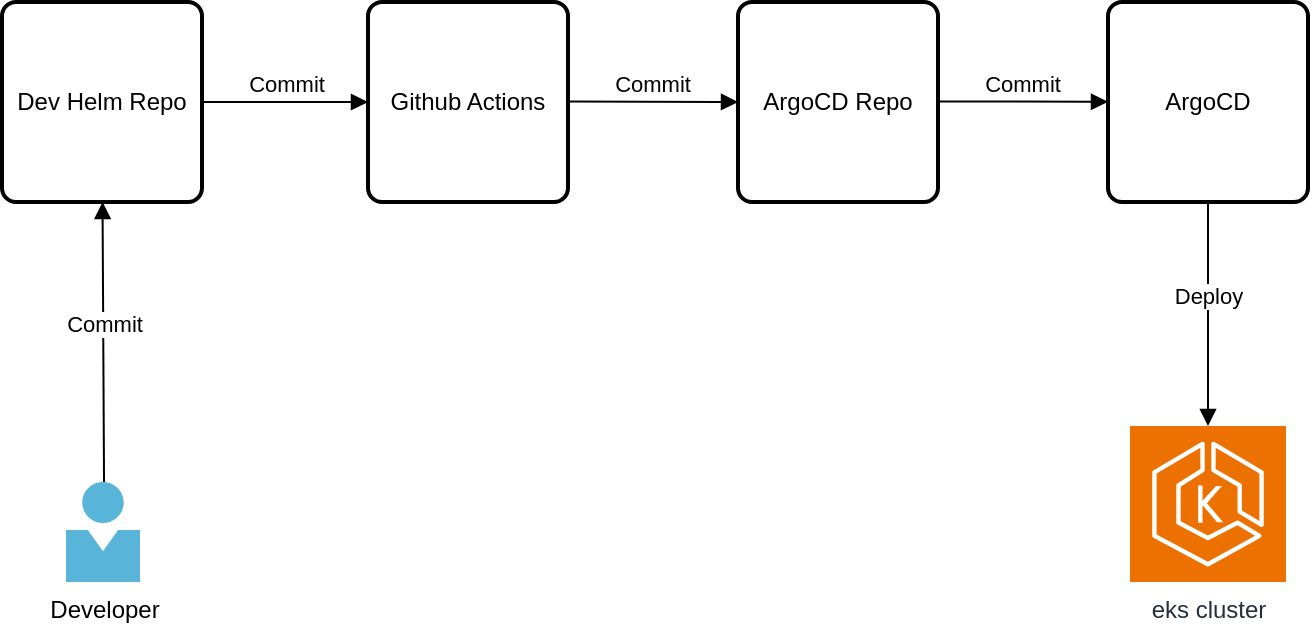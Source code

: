 <mxfile version="24.0.7" type="github">
  <diagram name="Page-1" id="NzYTSZmlCHQrvUX4zyBL">
    <mxGraphModel dx="989" dy="514" grid="1" gridSize="10" guides="1" tooltips="1" connect="1" arrows="1" fold="1" page="1" pageScale="1" pageWidth="850" pageHeight="1100" math="0" shadow="0">
      <root>
        <mxCell id="0" />
        <mxCell id="1" parent="0" />
        <mxCell id="tVQHFspuN1o9Kc-MhsFj-1" value="Dev Helm Repo" style="rounded=1;whiteSpace=wrap;html=1;absoluteArcSize=1;arcSize=14;strokeWidth=2;" vertex="1" parent="1">
          <mxGeometry x="90" y="123" width="100" height="100" as="geometry" />
        </mxCell>
        <mxCell id="tVQHFspuN1o9Kc-MhsFj-2" value="Github Actions" style="rounded=1;whiteSpace=wrap;html=1;absoluteArcSize=1;arcSize=14;strokeWidth=2;" vertex="1" parent="1">
          <mxGeometry x="273" y="123" width="100" height="100" as="geometry" />
        </mxCell>
        <mxCell id="tVQHFspuN1o9Kc-MhsFj-3" value="Commit" style="html=1;verticalAlign=bottom;endArrow=block;curved=0;rounded=0;exitX=0.514;exitY=0;exitDx=0;exitDy=0;exitPerimeter=0;" edge="1" parent="1" source="tVQHFspuN1o9Kc-MhsFj-8" target="tVQHFspuN1o9Kc-MhsFj-1">
          <mxGeometry width="80" relative="1" as="geometry">
            <mxPoint x="270" y="183" as="sourcePoint" />
            <mxPoint x="490" y="223" as="targetPoint" />
          </mxGeometry>
        </mxCell>
        <mxCell id="tVQHFspuN1o9Kc-MhsFj-8" value="Developer" style="image;sketch=0;aspect=fixed;html=1;points=[];align=center;fontSize=12;image=img/lib/mscae/Person.svg;" vertex="1" parent="1">
          <mxGeometry x="122" y="363" width="37" height="50" as="geometry" />
        </mxCell>
        <mxCell id="tVQHFspuN1o9Kc-MhsFj-9" value="Commit" style="html=1;verticalAlign=bottom;endArrow=block;curved=0;rounded=0;exitX=1;exitY=0.5;exitDx=0;exitDy=0;entryX=0;entryY=0.5;entryDx=0;entryDy=0;" edge="1" parent="1" source="tVQHFspuN1o9Kc-MhsFj-1" target="tVQHFspuN1o9Kc-MhsFj-2">
          <mxGeometry width="80" relative="1" as="geometry">
            <mxPoint x="204" y="373" as="sourcePoint" />
            <mxPoint x="203" y="233" as="targetPoint" />
          </mxGeometry>
        </mxCell>
        <mxCell id="tVQHFspuN1o9Kc-MhsFj-10" value="ArgoCD Repo" style="rounded=1;whiteSpace=wrap;html=1;absoluteArcSize=1;arcSize=14;strokeWidth=2;" vertex="1" parent="1">
          <mxGeometry x="458" y="123" width="100" height="100" as="geometry" />
        </mxCell>
        <mxCell id="tVQHFspuN1o9Kc-MhsFj-11" value="Commit" style="html=1;verticalAlign=bottom;endArrow=block;curved=0;rounded=0;exitX=1;exitY=0.5;exitDx=0;exitDy=0;entryX=0;entryY=0.5;entryDx=0;entryDy=0;" edge="1" parent="1" target="tVQHFspuN1o9Kc-MhsFj-10">
          <mxGeometry width="80" relative="1" as="geometry">
            <mxPoint x="373" y="172.71" as="sourcePoint" />
            <mxPoint x="456" y="172.71" as="targetPoint" />
          </mxGeometry>
        </mxCell>
        <mxCell id="tVQHFspuN1o9Kc-MhsFj-12" value="ArgoCD" style="rounded=1;whiteSpace=wrap;html=1;absoluteArcSize=1;arcSize=14;strokeWidth=2;" vertex="1" parent="1">
          <mxGeometry x="643" y="123" width="100" height="100" as="geometry" />
        </mxCell>
        <mxCell id="tVQHFspuN1o9Kc-MhsFj-13" value="Commit" style="html=1;verticalAlign=bottom;endArrow=block;curved=0;rounded=0;exitX=1;exitY=0.5;exitDx=0;exitDy=0;" edge="1" parent="1" target="tVQHFspuN1o9Kc-MhsFj-12">
          <mxGeometry width="80" relative="1" as="geometry">
            <mxPoint x="558" y="172.71" as="sourcePoint" />
            <mxPoint x="643" y="173" as="targetPoint" />
          </mxGeometry>
        </mxCell>
        <mxCell id="tVQHFspuN1o9Kc-MhsFj-14" value="eks cluster" style="sketch=0;points=[[0,0,0],[0.25,0,0],[0.5,0,0],[0.75,0,0],[1,0,0],[0,1,0],[0.25,1,0],[0.5,1,0],[0.75,1,0],[1,1,0],[0,0.25,0],[0,0.5,0],[0,0.75,0],[1,0.25,0],[1,0.5,0],[1,0.75,0]];outlineConnect=0;fontColor=#232F3E;fillColor=#ED7100;strokeColor=#ffffff;dashed=0;verticalLabelPosition=bottom;verticalAlign=top;align=center;html=1;fontSize=12;fontStyle=0;aspect=fixed;shape=mxgraph.aws4.resourceIcon;resIcon=mxgraph.aws4.eks;" vertex="1" parent="1">
          <mxGeometry x="654" y="335" width="78" height="78" as="geometry" />
        </mxCell>
        <mxCell id="tVQHFspuN1o9Kc-MhsFj-15" value="Deploy" style="html=1;verticalAlign=bottom;endArrow=block;curved=0;rounded=0;exitX=0.5;exitY=1;exitDx=0;exitDy=0;entryX=0.5;entryY=0;entryDx=0;entryDy=0;entryPerimeter=0;" edge="1" parent="1" source="tVQHFspuN1o9Kc-MhsFj-12" target="tVQHFspuN1o9Kc-MhsFj-14">
          <mxGeometry width="80" relative="1" as="geometry">
            <mxPoint x="151" y="373" as="sourcePoint" />
            <mxPoint x="150" y="233" as="targetPoint" />
          </mxGeometry>
        </mxCell>
      </root>
    </mxGraphModel>
  </diagram>
</mxfile>
